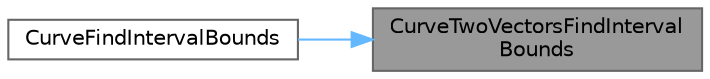 digraph "CurveTwoVectorsFindIntervalBounds"
{
 // INTERACTIVE_SVG=YES
 // LATEX_PDF_SIZE
  bgcolor="transparent";
  edge [fontname=Helvetica,fontsize=10,labelfontname=Helvetica,labelfontsize=10];
  node [fontname=Helvetica,fontsize=10,shape=box,height=0.2,width=0.4];
  rankdir="RL";
  Node1 [id="Node000001",label="CurveTwoVectorsFindInterval\lBounds",height=0.2,width=0.4,color="gray40", fillcolor="grey60", style="filled", fontcolor="black",tooltip="Calculate bounds of twovector intervals."];
  Node1 -> Node2 [id="edge1_Node000001_Node000002",dir="back",color="steelblue1",style="solid",tooltip=" "];
  Node2 [id="Node000002",label="CurveFindIntervalBounds",height=0.2,width=0.4,color="grey40", fillcolor="white", style="filled",URL="$d7/db8/InterpCurvePoint_8h.html#a0609846b62326fc881bbc55d6f9cc5fe",tooltip=" "];
}

